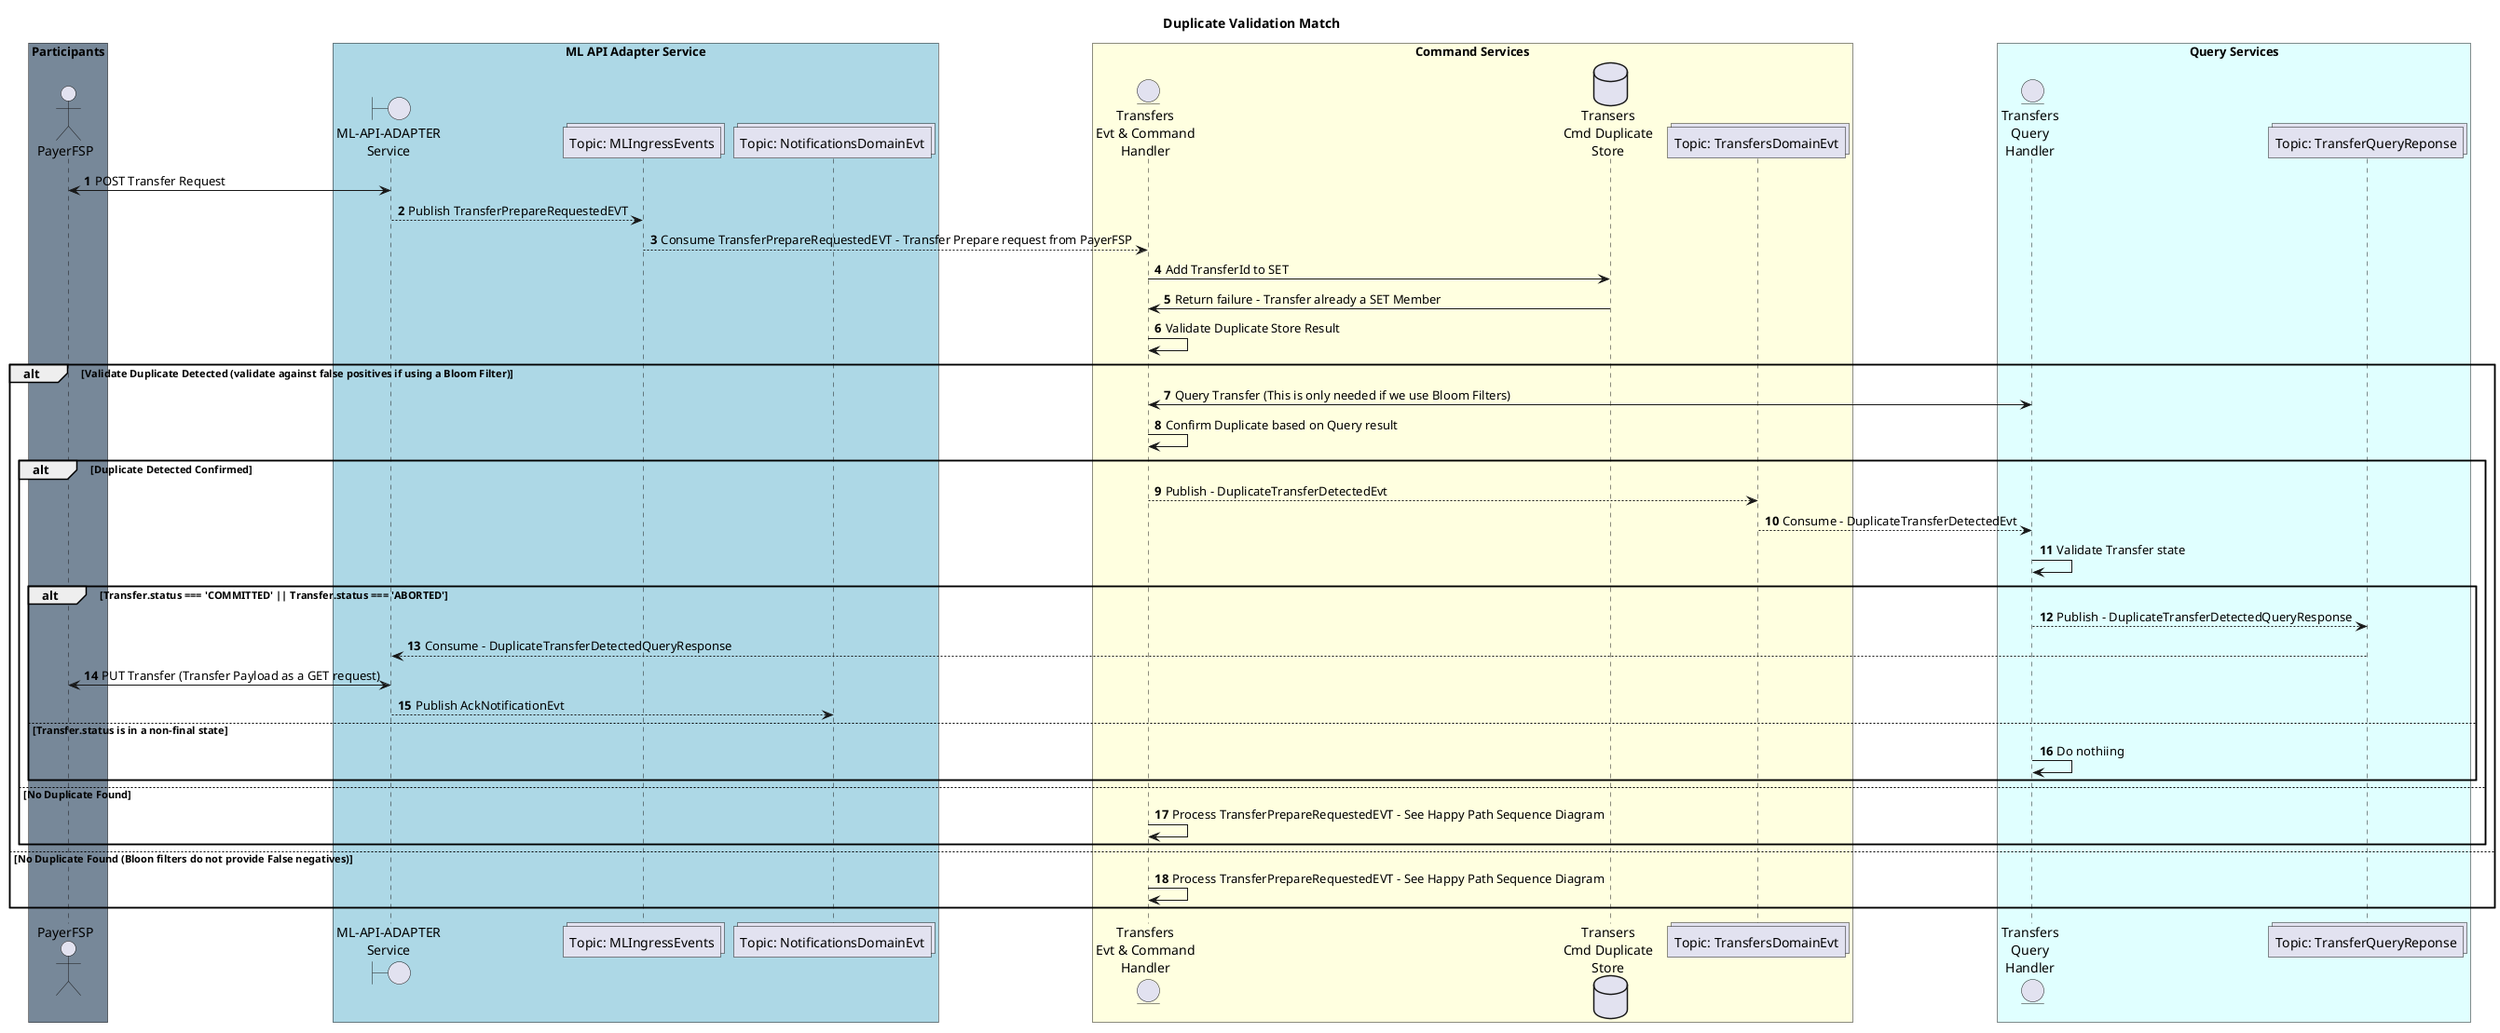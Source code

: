/'*****
 License
 --------------
 Copyright © 2017 Bill & Melinda Gates Foundation
 The Mojaloop files are made available by the Bill & Melinda Gates Foundation under the Apache License, Version 2.0 (the "License") and you may not use these files except in compliance with the License. You may obtain a copy of the License at

 http://www.apache.org/licenses/LICENSE-2.0

 Unless required by applicable law or agreed to in writing, the Mojaloop files are distributed on an "AS IS" BASIS, WITHOUT WARRANTIES OR CONDITIONS OF ANY KIND, either express or implied. See the License for the specific language governing permissions and limitations under the License.

 Contributors
 --------------
 This is the official list (alphabetical ordering) of the Mojaloop project contributors for this file.
 Names of the original copyright holders (individuals or organizations)
 should be listed with a '*' in the first column. People who have
 contributed from an organization can be listed under the organization
 that actually holds the copyright for their contributions (see the
 Gates Foundation organization for an example). Those individuals should have
 their names indented and be marked with a '-'. Email address can be added
 optionally within square brackets <email>.

 * Gates Foundation
 - Name Surname <name.surname@gatesfoundation.com>

 * Coil
 - Donovan Changfoot <donovan.changfoot@coil.com>

 * Crosslake
 - Pedro Sousa Barreto <pedrob@crosslaketech.com>

 * ModusBox
 - Miguel de Barros <miguel.debarros@modusbox.com>
 - Roman Pietrzak <roman.pietrzak@modusbox.com>

 --------------
******'/

@startuml
' declate title
title Duplicate Validation Match

autonumber
' Actor Keys:
' boundary - APIs/Interfaces, etc
' collections - Kafka Topics
' control - Event Handlers
' entity - Command Handlers
' database - Persistance Store

' declare actors
actor "PayerFSP" as PAYER
boundary "ML-API-ADAPTER\nService" as MLAPI
' boundary "ML-API-ADAPTER\nNotification Handler" as MLNOTIFY
entity "Transfers\nEvt & Command\nHandler" as TRANSFERS
' entity "Participants Evt &\nCommand Handler" as PARTICIPANTS
entity "Transfers\nQuery\nHandler" as TRANSFER_QUERY
' control "TransfersEvt" as cTRANSFER
' entity "TransfersCmd" as eTRANSFER
' control "ParticipantsEvt" as cPARTICIPANT
' entity "ParticipantsCmd" as ePARTICIPANT
' database "Transfer Store" as dTRANSFER
' database "Participant Store" as dPARTICIPANT
database "Transers\nCmd Duplicate\nStore" as STORE_DUPLICATE
' database "Transfer Query Store" as TRANSFER_QUERY_STORE
' collections "Topic: TransferQuery" as TOPIC_TRANSFER_QUERY
collections "Topic: TransfersDomainEvt" as TOPIC_TRANSFERS_EVT
collections "Topic: MLIngressEvents" as TOPIC_MLINGRESS_EVT
collections "Topic: NotificationsDomainEvt" as TOPIC_NOTIFICATIONS_EVT
collections "Topic: TransferQueryReponse" as TOPIC_TRANSFER_QUERY_RESPONSE

box "Participants" #LightSlateGrey
  participant PAYER
end box

box "ML API Adapter Service" #LightBlue
  participant MLAPI
  participant TOPIC_MLINGRESS_EVT
  participant TOPIC_NOTIFICATIONS_EVT
end box

box "Command Services" #LightYellow
  participant TRANSFERS
  participant STORE_DUPLICATE
  participant TOPIC_TRANSFERS_EVT
end box

box "Query Services" #LightCyan
  participant TRANSFER_QUERY
  participant TOPIC_TRANSFER_QUERY_RESPONSE
end box

' start flow
PAYER <-> MLAPI: POST Transfer Request

MLAPI --> TOPIC_MLINGRESS_EVT: Publish TransferPrepareRequestedEVT

TOPIC_MLINGRESS_EVT --> TRANSFERS: Consume TransferPrepareRequestedEVT - Transfer Prepare request from PayerFSP

TRANSFERS -> STORE_DUPLICATE: Add TransferId to SET

STORE_DUPLICATE -> TRANSFERS: Return failure - Transfer already a SET Member

TRANSFERS -> TRANSFERS: Validate Duplicate Store Result

alt Validate Duplicate Detected (validate against false positives if using a Bloom Filter)
  TRANSFERS <-> TRANSFER_QUERY: Query Transfer (This is only needed if we use Bloom Filters)
 
  TRANSFERS -> TRANSFERS: Confirm Duplicate based on Query result
  
  alt Duplicate Detected Confirmed

    TRANSFERS --> TOPIC_TRANSFERS_EVT: Publish - DuplicateTransferDetectedEvt

    TOPIC_TRANSFERS_EVT --> TRANSFER_QUERY: Consume - DuplicateTransferDetectedEvt

    TRANSFER_QUERY -> TRANSFER_QUERY: Validate Transfer state
    alt Transfer.status === 'COMMITTED' || Transfer.status === 'ABORTED'
      TRANSFER_QUERY --> TOPIC_TRANSFER_QUERY_RESPONSE: Publish - DuplicateTransferDetectedQueryResponse
      TOPIC_TRANSFER_QUERY_RESPONSE --> MLAPI: Consume - DuplicateTransferDetectedQueryResponse
      MLAPI <-> PAYER: PUT Transfer (Transfer Payload as a GET request)
      MLAPI --> TOPIC_NOTIFICATIONS_EVT: Publish AckNotificationEvt
    else Transfer.status is in a non-final state
      TRANSFER_QUERY -> TRANSFER_QUERY: Do nothiing
    end
  else No Duplicate Found
    TRANSFERS -> TRANSFERS: Process TransferPrepareRequestedEVT - See Happy Path Sequence Diagram
  end

else No Duplicate Found (Bloon filters do not provide False negatives)
 TRANSFERS -> TRANSFERS: Process TransferPrepareRequestedEVT - See Happy Path Sequence Diagram
end

@enduml
